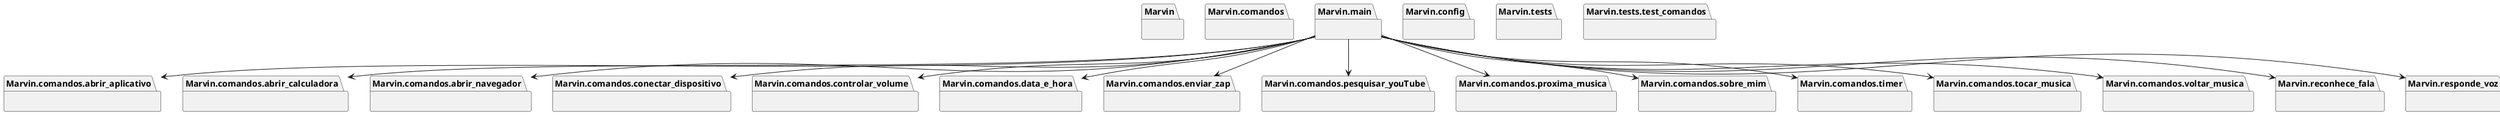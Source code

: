 @startuml packages_marvin
set namespaceSeparator none
package "Marvin" as Marvin {
}
package "Marvin.comandos" as Marvin.comandos {
}
package "Marvin.comandos.abrir_aplicativo" as Marvin.comandos.abrir_aplicativo {
}
package "Marvin.comandos.abrir_calculadora" as Marvin.comandos.abrir_calculadora {
}
package "Marvin.comandos.abrir_navegador" as Marvin.comandos.abrir_navegador {
}
package "Marvin.comandos.conectar_dispositivo" as Marvin.comandos.conectar_dispositivo {
}
package "Marvin.comandos.controlar_volume" as Marvin.comandos.controlar_volume {
}
package "Marvin.comandos.data_e_hora" as Marvin.comandos.data_e_hora {
}
package "Marvin.comandos.enviar_zap" as Marvin.comandos.enviar_zap {
}
package "Marvin.comandos.pesquisar_youTube" as Marvin.comandos.pesquisar_youTube {
}
package "Marvin.comandos.proxima_musica" as Marvin.comandos.proxima_musica {
}
package "Marvin.comandos.sobre_mim" as Marvin.comandos.sobre_mim {
}
package "Marvin.comandos.timer" as Marvin.comandos.timer {
}
package "Marvin.comandos.tocar_musica" as Marvin.comandos.tocar_musica {
}
package "Marvin.comandos.voltar_musica" as Marvin.comandos.voltar_musica {
}
package "Marvin.config" as Marvin.config {
}
package "Marvin.main" as Marvin.main {
}
package "Marvin.reconhece_fala" as Marvin.reconhece_fala {
}
package "Marvin.responde_voz" as Marvin.responde_voz {
}
package "Marvin.tests" as Marvin.tests {
}
package "Marvin.tests.test_comandos" as Marvin.tests.test_comandos {
}
Marvin.main --> Marvin.comandos.abrir_aplicativo
Marvin.main --> Marvin.comandos.abrir_calculadora
Marvin.main --> Marvin.comandos.abrir_navegador
Marvin.main --> Marvin.comandos.conectar_dispositivo
Marvin.main --> Marvin.comandos.controlar_volume
Marvin.main --> Marvin.comandos.data_e_hora
Marvin.main --> Marvin.comandos.enviar_zap
Marvin.main --> Marvin.comandos.pesquisar_youTube
Marvin.main --> Marvin.comandos.proxima_musica
Marvin.main --> Marvin.comandos.sobre_mim
Marvin.main --> Marvin.comandos.timer
Marvin.main --> Marvin.comandos.tocar_musica
Marvin.main --> Marvin.comandos.voltar_musica
Marvin.main --> Marvin.reconhece_fala
Marvin.main --> Marvin.responde_voz
@enduml
